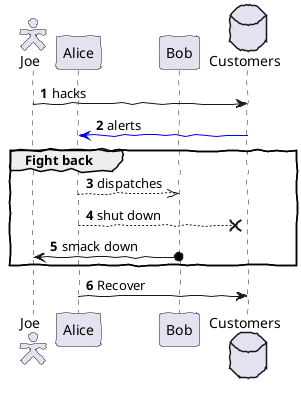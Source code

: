 @startuml Hollow Man
skinparam actorStyle Hollow
skinparam handwritten true
autonumber
actor Joe
participant Alice
participant Bob
database Customers
Joe -> Customers: hacks
Customers [#blue]-> Alice: alerts
group Fight back
   Alice -->> Bob: dispatches
   Alice --x Customers: shut down
   Bob o-> Joe: smack down
end
Alice -> Customers: Recover
@enduml